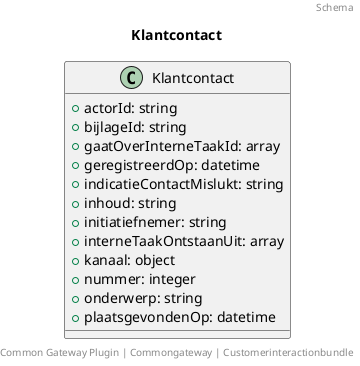 @startuml
title: Klantcontact
footer: Common Gateway Plugin | Commongateway | Customerinteractionbundle 
header: Schema

class Klantcontact {
  + actorId: string
  + bijlageId: string
  + gaatOverInterneTaakId: array
  + geregistreerdOp: datetime
  + indicatieContactMislukt: string
  + inhoud: string
  + initiatiefnemer: string
  + interneTaakOntstaanUit: array
  + kanaal: object
  + nummer: integer
  + onderwerp: string
  + plaatsgevondenOp: datetime
}
@enduml
